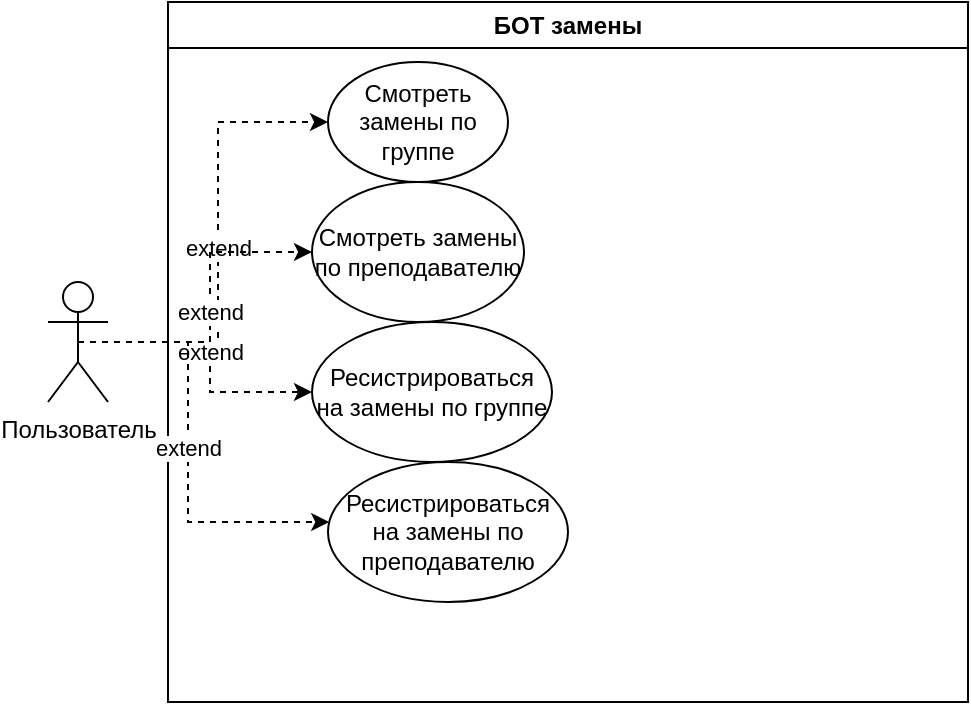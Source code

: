 <mxfile version="24.7.8">
  <diagram name="Страница — 1" id="06jvCB5lQ0YJQkgtWVJ_">
    <mxGraphModel dx="1114" dy="720" grid="1" gridSize="10" guides="1" tooltips="1" connect="1" arrows="1" fold="1" page="1" pageScale="1" pageWidth="827" pageHeight="1169" math="0" shadow="0">
      <root>
        <mxCell id="0" />
        <mxCell id="1" parent="0" />
        <mxCell id="An_yaN82iZjkqBSpn6bq-1" value="БОТ замены" style="swimlane;whiteSpace=wrap;html=1;" vertex="1" parent="1">
          <mxGeometry x="200" y="70" width="400" height="350" as="geometry" />
        </mxCell>
        <mxCell id="An_yaN82iZjkqBSpn6bq-6" value="Смотреть замены по группе" style="ellipse;whiteSpace=wrap;html=1;" vertex="1" parent="An_yaN82iZjkqBSpn6bq-1">
          <mxGeometry x="80" y="30" width="90" height="60" as="geometry" />
        </mxCell>
        <mxCell id="An_yaN82iZjkqBSpn6bq-7" value="Ресистрироваться на замены по группе" style="ellipse;whiteSpace=wrap;html=1;" vertex="1" parent="An_yaN82iZjkqBSpn6bq-1">
          <mxGeometry x="72" y="160" width="120" height="70" as="geometry" />
        </mxCell>
        <mxCell id="An_yaN82iZjkqBSpn6bq-8" value="Смотреть замены по преподавателю" style="ellipse;whiteSpace=wrap;html=1;" vertex="1" parent="An_yaN82iZjkqBSpn6bq-1">
          <mxGeometry x="72" y="90" width="106" height="70" as="geometry" />
        </mxCell>
        <mxCell id="An_yaN82iZjkqBSpn6bq-9" value="Ресистрироваться на замены по преподавателю" style="ellipse;whiteSpace=wrap;html=1;" vertex="1" parent="An_yaN82iZjkqBSpn6bq-1">
          <mxGeometry x="80" y="230" width="120" height="70" as="geometry" />
        </mxCell>
        <mxCell id="An_yaN82iZjkqBSpn6bq-10" value="extend" style="edgeStyle=orthogonalEdgeStyle;rounded=0;orthogonalLoop=1;jettySize=auto;html=1;exitX=0.5;exitY=0.5;exitDx=0;exitDy=0;exitPerimeter=0;entryX=0;entryY=0.5;entryDx=0;entryDy=0;dashed=1;" edge="1" parent="1" source="An_yaN82iZjkqBSpn6bq-2" target="An_yaN82iZjkqBSpn6bq-6">
          <mxGeometry relative="1" as="geometry" />
        </mxCell>
        <mxCell id="An_yaN82iZjkqBSpn6bq-11" value="extend" style="edgeStyle=orthogonalEdgeStyle;rounded=0;orthogonalLoop=1;jettySize=auto;html=1;exitX=0.5;exitY=0.5;exitDx=0;exitDy=0;exitPerimeter=0;dashed=1;" edge="1" parent="1" source="An_yaN82iZjkqBSpn6bq-2" target="An_yaN82iZjkqBSpn6bq-7">
          <mxGeometry relative="1" as="geometry" />
        </mxCell>
        <mxCell id="An_yaN82iZjkqBSpn6bq-12" value="extend" style="edgeStyle=orthogonalEdgeStyle;rounded=0;orthogonalLoop=1;jettySize=auto;html=1;exitX=0.5;exitY=0.5;exitDx=0;exitDy=0;exitPerimeter=0;dashed=1;" edge="1" parent="1" source="An_yaN82iZjkqBSpn6bq-2" target="An_yaN82iZjkqBSpn6bq-9">
          <mxGeometry relative="1" as="geometry">
            <Array as="points">
              <mxPoint x="210" y="240" />
              <mxPoint x="210" y="330" />
            </Array>
          </mxGeometry>
        </mxCell>
        <mxCell id="An_yaN82iZjkqBSpn6bq-13" value="extend" style="edgeStyle=orthogonalEdgeStyle;rounded=0;orthogonalLoop=1;jettySize=auto;html=1;exitX=0.5;exitY=0.5;exitDx=0;exitDy=0;exitPerimeter=0;entryX=0;entryY=0.5;entryDx=0;entryDy=0;dashed=1;" edge="1" parent="1" source="An_yaN82iZjkqBSpn6bq-2" target="An_yaN82iZjkqBSpn6bq-8">
          <mxGeometry relative="1" as="geometry" />
        </mxCell>
        <mxCell id="An_yaN82iZjkqBSpn6bq-2" value="Пользователь" style="shape=umlActor;verticalLabelPosition=bottom;verticalAlign=top;html=1;outlineConnect=0;" vertex="1" parent="1">
          <mxGeometry x="140" y="210" width="30" height="60" as="geometry" />
        </mxCell>
      </root>
    </mxGraphModel>
  </diagram>
</mxfile>
